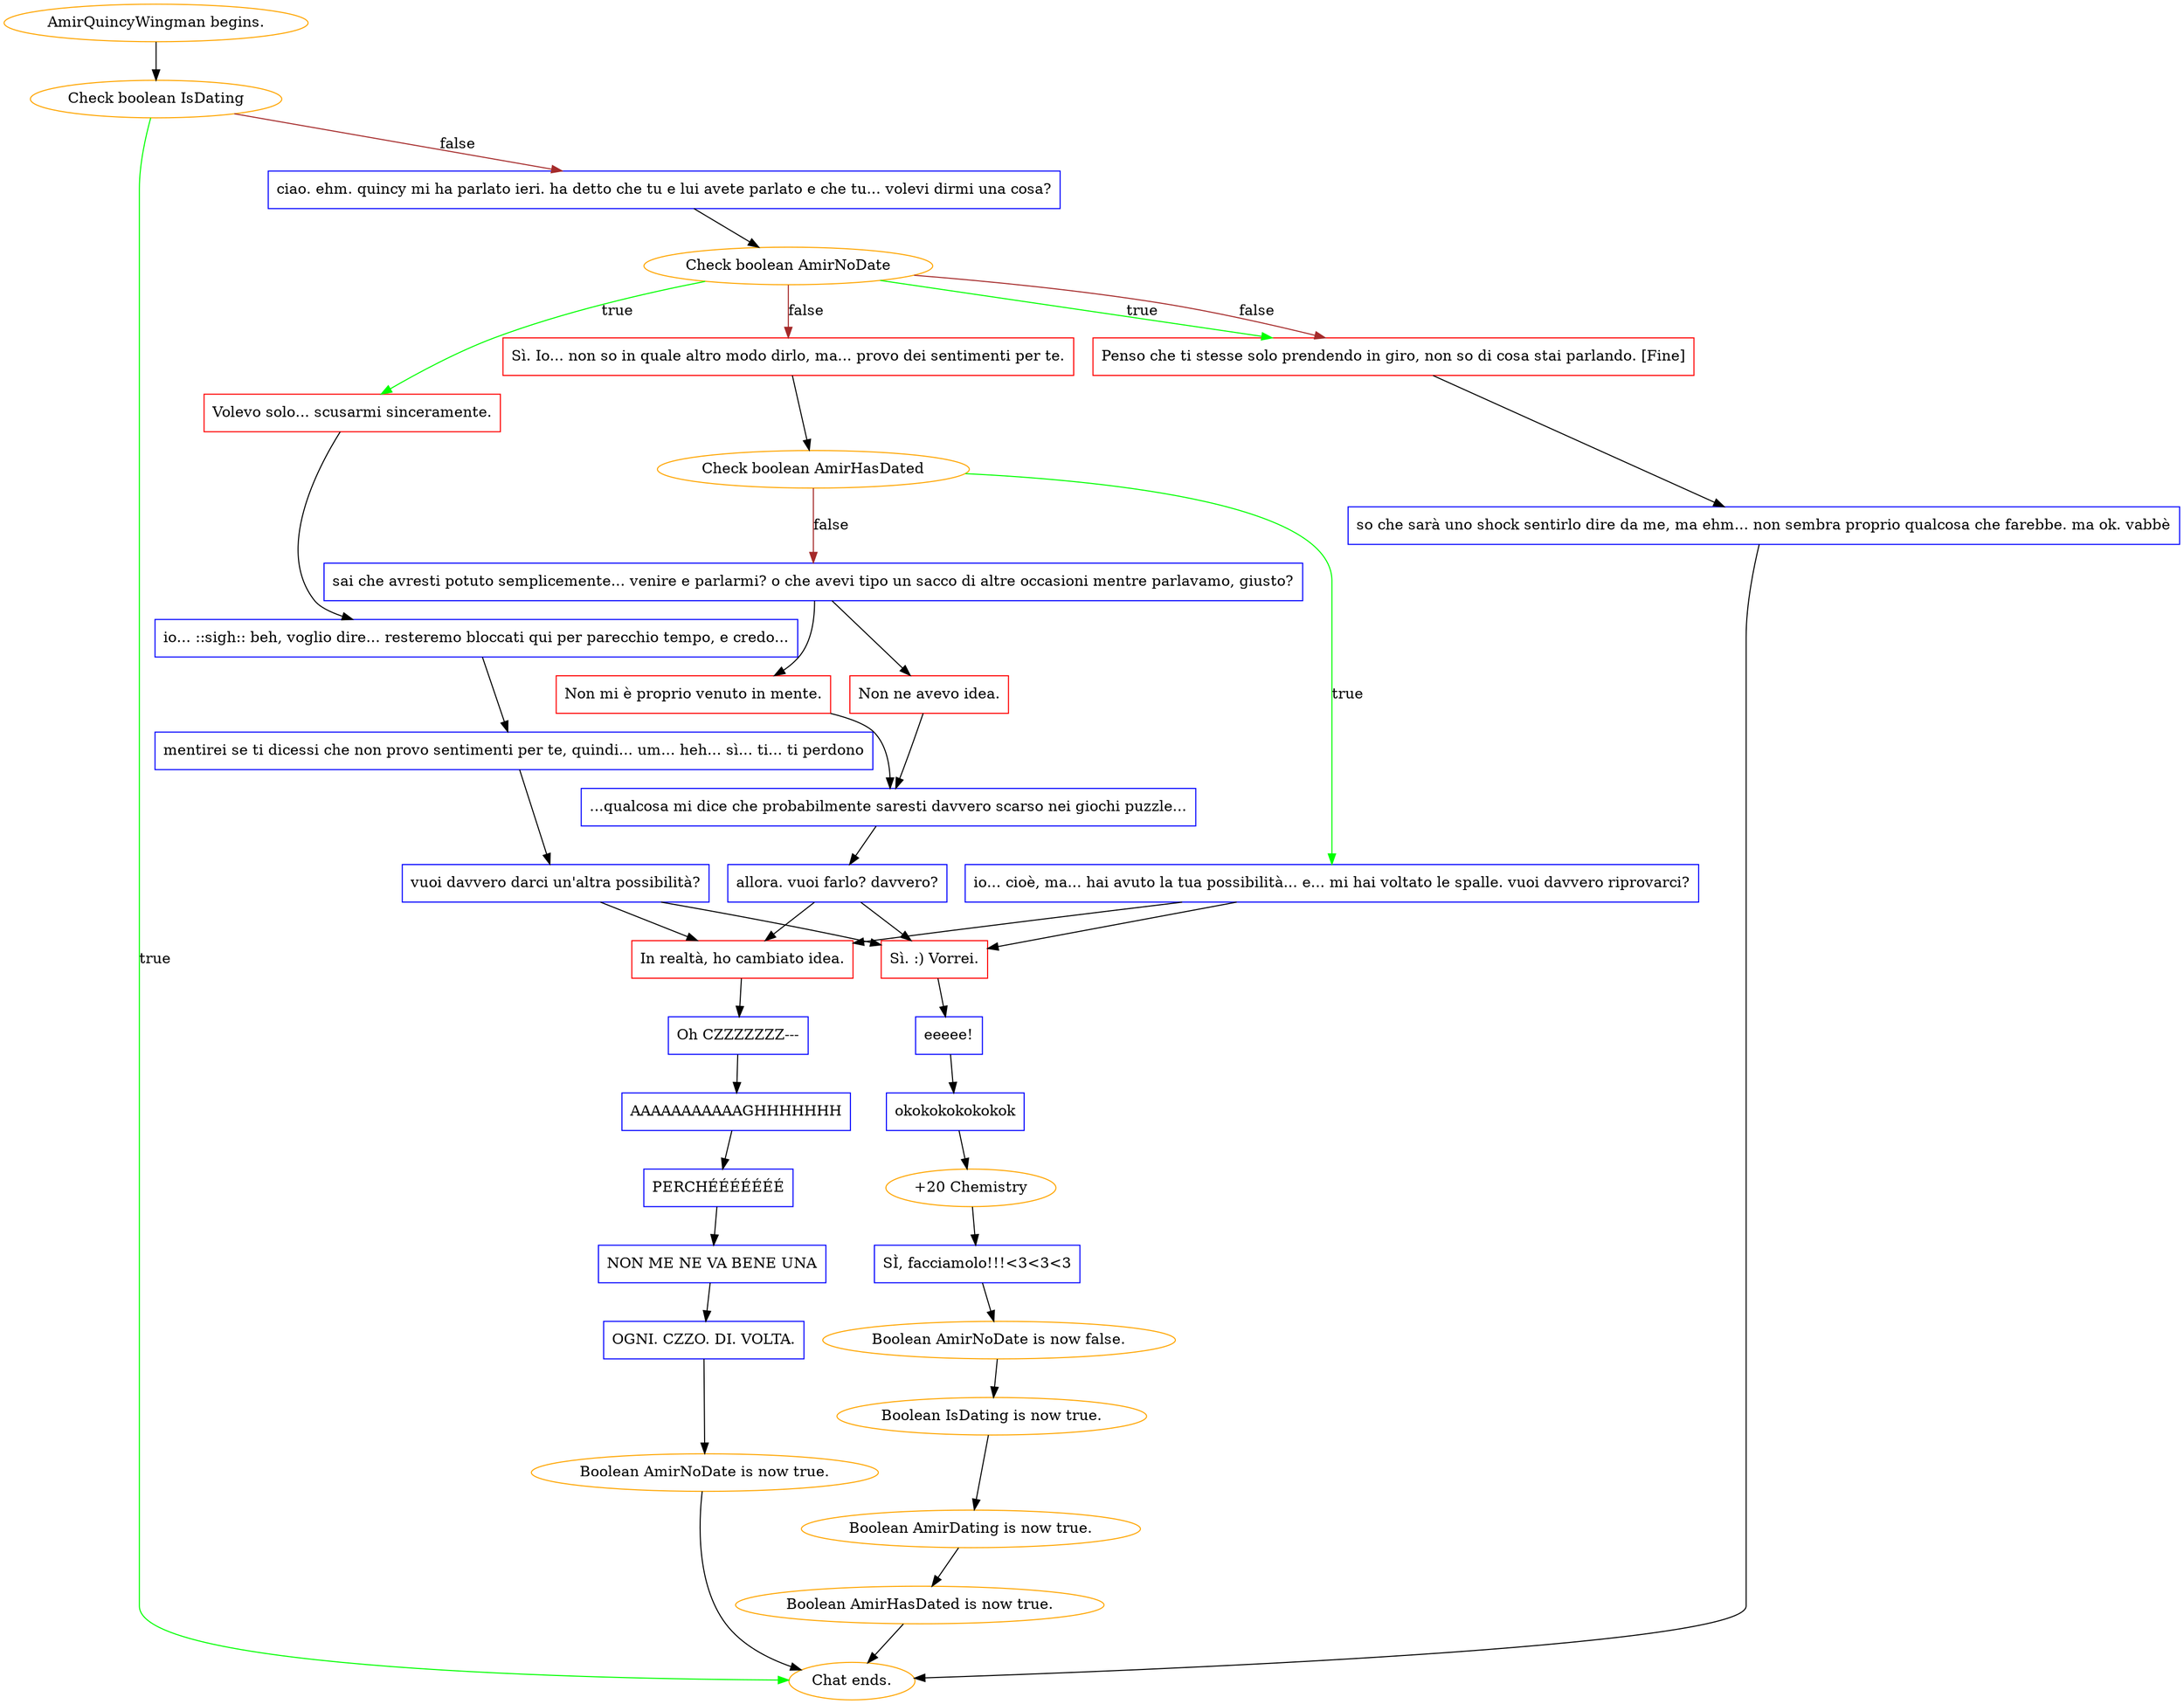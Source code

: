 digraph {
	"AmirQuincyWingman begins." [color=orange];
		"AmirQuincyWingman begins." -> j724089190;
	j724089190 [label="Check boolean IsDating",color=orange];
		j724089190 -> "Chat ends." [label=true,color=green];
		j724089190 -> j1449747010 [label=false,color=brown];
	"Chat ends." [color=orange];
	j1449747010 [label="ciao. ehm. quincy mi ha parlato ieri. ha detto che tu e lui avete parlato e che tu... volevi dirmi una cosa?",shape=box,color=blue];
		j1449747010 -> j1713116651;
	j1713116651 [label="Check boolean AmirNoDate",color=orange];
		j1713116651 -> j4030537375 [label=true,color=green];
		j1713116651 -> j3330765909 [label=true,color=green];
		j1713116651 -> j4003927419 [label=false,color=brown];
		j1713116651 -> j3330765909 [label=false,color=brown];
	j4030537375 [label="Volevo solo... scusarmi sinceramente.",shape=box,color=red];
		j4030537375 -> j1641364599;
	j3330765909 [label="Penso che ti stesse solo prendendo in giro, non so di cosa stai parlando. [Fine]",shape=box,color=red];
		j3330765909 -> j21348836;
	j4003927419 [label="Sì. Io... non so in quale altro modo dirlo, ma... provo dei sentimenti per te.",shape=box,color=red];
		j4003927419 -> j3450431594;
	j1641364599 [label="io... ::sigh:: beh, voglio dire... resteremo bloccati qui per parecchio tempo, e credo...",shape=box,color=blue];
		j1641364599 -> j669431038;
	j21348836 [label="so che sarà uno shock sentirlo dire da me, ma ehm... non sembra proprio qualcosa che farebbe. ma ok. vabbè",shape=box,color=blue];
		j21348836 -> "Chat ends.";
	j3450431594 [label="Check boolean AmirHasDated",color=orange];
		j3450431594 -> j2862895463 [label=true,color=green];
		j3450431594 -> j2261293536 [label=false,color=brown];
	j669431038 [label="mentirei se ti dicessi che non provo sentimenti per te, quindi... um... heh... sì... ti... ti perdono",shape=box,color=blue];
		j669431038 -> j3511220987;
	j2862895463 [label="io... cioè, ma... hai avuto la tua possibilità... e... mi hai voltato le spalle. vuoi davvero riprovarci?",shape=box,color=blue];
		j2862895463 -> j3390219360;
		j2862895463 -> j289604227;
	j2261293536 [label="sai che avresti potuto semplicemente... venire e parlarmi? o che avevi tipo un sacco di altre occasioni mentre parlavamo, giusto?",shape=box,color=blue];
		j2261293536 -> j2372309067;
		j2261293536 -> j1572423959;
	j3511220987 [label="vuoi davvero darci un'altra possibilità?",shape=box,color=blue];
		j3511220987 -> j3390219360;
		j3511220987 -> j289604227;
	j3390219360 [label="Sì. :) Vorrei.",shape=box,color=red];
		j3390219360 -> j1759794056;
	j289604227 [label="In realtà, ho cambiato idea.",shape=box,color=red];
		j289604227 -> j4086444199;
	j2372309067 [label="Non ne avevo idea.",shape=box,color=red];
		j2372309067 -> j3884891487;
	j1572423959 [label="Non mi è proprio venuto in mente.",shape=box,color=red];
		j1572423959 -> j3884891487;
	j1759794056 [label="eeeee!",shape=box,color=blue];
		j1759794056 -> j523996682;
	j4086444199 [label="Oh CZZZZZZZ---",shape=box,color=blue];
		j4086444199 -> j3222082999;
	j3884891487 [label="...qualcosa mi dice che probabilmente saresti davvero scarso nei giochi puzzle...",shape=box,color=blue];
		j3884891487 -> j3986770316;
	j523996682 [label="okokokokokokok",shape=box,color=blue];
		j523996682 -> j1600667217;
	j3222082999 [label="AAAAAAAAAAAGHHHHHHH",shape=box,color=blue];
		j3222082999 -> j3494707;
	j3986770316 [label="allora. vuoi farlo? davvero?",shape=box,color=blue];
		j3986770316 -> j3390219360;
		j3986770316 -> j289604227;
	j1600667217 [label="+20 Chemistry",color=orange];
		j1600667217 -> j1769650786;
	j3494707 [label="PERCHÉÉÉÉÉÉÉ",shape=box,color=blue];
		j3494707 -> j3254206902;
	j1769650786 [label="SÌ, facciamolo!!!<3<3<3",shape=box,color=blue];
		j1769650786 -> j1208662821;
	j3254206902 [label="NON ME NE VA BENE UNA",shape=box,color=blue];
		j3254206902 -> j1372169489;
	j1208662821 [label="Boolean AmirNoDate is now false.",color=orange];
		j1208662821 -> j218661509;
	j1372169489 [label="OGNI. CZZO. DI. VOLTA.",shape=box,color=blue];
		j1372169489 -> j1438323710;
	j218661509 [label="Boolean IsDating is now true.",color=orange];
		j218661509 -> j2815014746;
	j1438323710 [label="Boolean AmirNoDate is now true.",color=orange];
		j1438323710 -> "Chat ends.";
	j2815014746 [label="Boolean AmirDating is now true.",color=orange];
		j2815014746 -> j912964709;
	j912964709 [label="Boolean AmirHasDated is now true.",color=orange];
		j912964709 -> "Chat ends.";
}